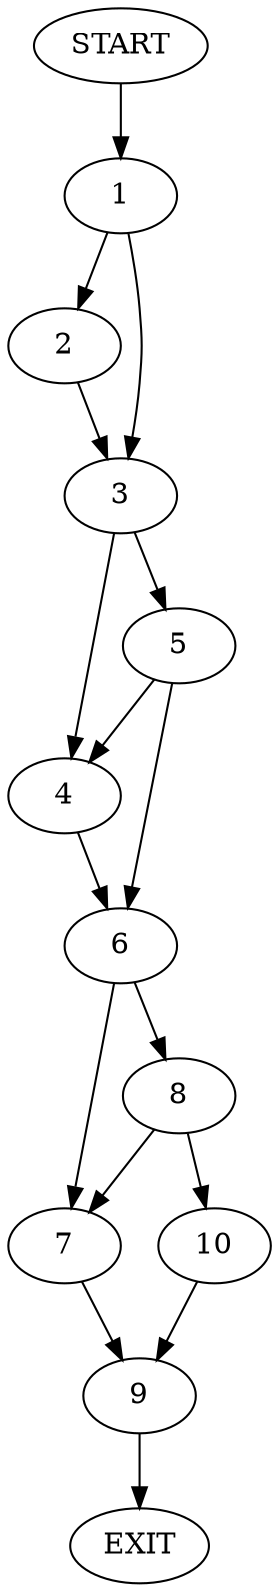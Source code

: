 digraph {
0 [label="START"]
11 [label="EXIT"]
0 -> 1
1 -> 2
1 -> 3
2 -> 3
3 -> 4
3 -> 5
5 -> 6
5 -> 4
4 -> 6
6 -> 7
6 -> 8
7 -> 9
8 -> 7
8 -> 10
10 -> 9
9 -> 11
}
